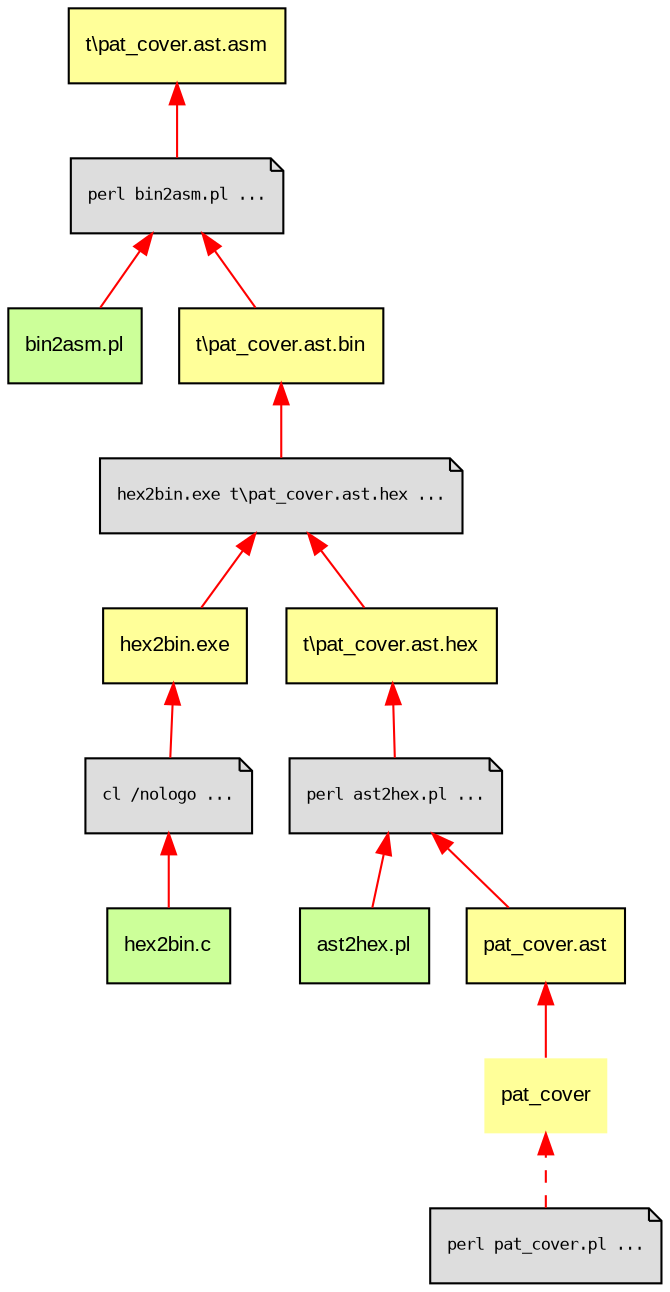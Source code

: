 digraph "t\pat_cover.ast.asm" {
	graph [rankdir=BT, ratio=auto];
	node [label="\N", fillcolor="#ffff99", fontname=Arial, fontsize=10, shape=box, style=filled];
	edge [color=red];
	node1 [label="t\\pat_cover.ast.asm"];
	node2 [label="perl bin2asm.pl ...\l", fillcolor="#dddddd", fontname=Monospace, fontsize=8, shape=note];
	node3 [label="bin2asm.pl", fillcolor="#ccff99", URL=bin2asm_pl];
	node4 [label="t\\pat_cover.ast.bin"];
	node5 [label="hex2bin.exe t\\pat_cover.ast.hex ...\l", fillcolor="#dddddd", fontname=Monospace, fontsize=8, shape=note];
	node6 [label="hex2bin.exe"];
	node7 [label="cl /nologo ...\l", fillcolor="#dddddd", fontname=Monospace, fontsize=8, shape=note];
	node8 [label="hex2bin.c", fillcolor="#ccff99", URL=hex2bin_c];
	node9 [label="t\\pat_cover.ast.hex"];
	node10 [label="perl ast2hex.pl ...\l", fillcolor="#dddddd", fontname=Monospace, fontsize=8, shape=note];
	node11 [label="ast2hex.pl", fillcolor="#ccff99", URL=ast2hex_pl];
	node12 [label="pat_cover.ast"];
	pat_cover [label=pat_cover, shape=plaintext];
	node13 [label="perl pat_cover.pl ...\l", fillcolor="#dddddd", fontname=Monospace, fontsize=8, shape=note];
	node2 -> node1;
	node5 -> node4;
	node7 -> node6;
	node10 -> node9;
	node13 -> pat_cover [style=dashed];
	node11 -> node10;
	node3 -> node2;
	node8 -> node7;
	node6 -> node5;
	pat_cover -> node12;
	node12 -> node10;
	node4 -> node2;
	node9 -> node5;
}
